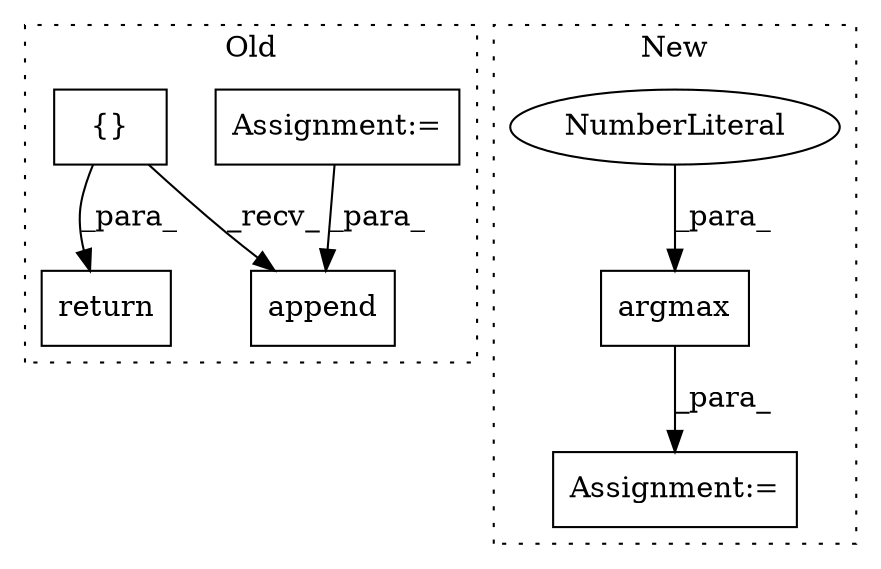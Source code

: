 digraph G {
subgraph cluster0 {
1 [label="append" a="32" s="2748,2758" l="7,1" shape="box"];
4 [label="Assignment:=" a="7" s="2381" l="1" shape="box"];
6 [label="{}" a="4" s="2507" l="2" shape="box"];
7 [label="return" a="41" s="2771" l="7" shape="box"];
label = "Old";
style="dotted";
}
subgraph cluster1 {
2 [label="argmax" a="32" s="2585,2593" l="7,1" shape="box"];
3 [label="Assignment:=" a="7" s="2795" l="2" shape="box"];
5 [label="NumberLiteral" a="34" s="2592" l="1" shape="ellipse"];
label = "New";
style="dotted";
}
2 -> 3 [label="_para_"];
4 -> 1 [label="_para_"];
5 -> 2 [label="_para_"];
6 -> 7 [label="_para_"];
6 -> 1 [label="_recv_"];
}